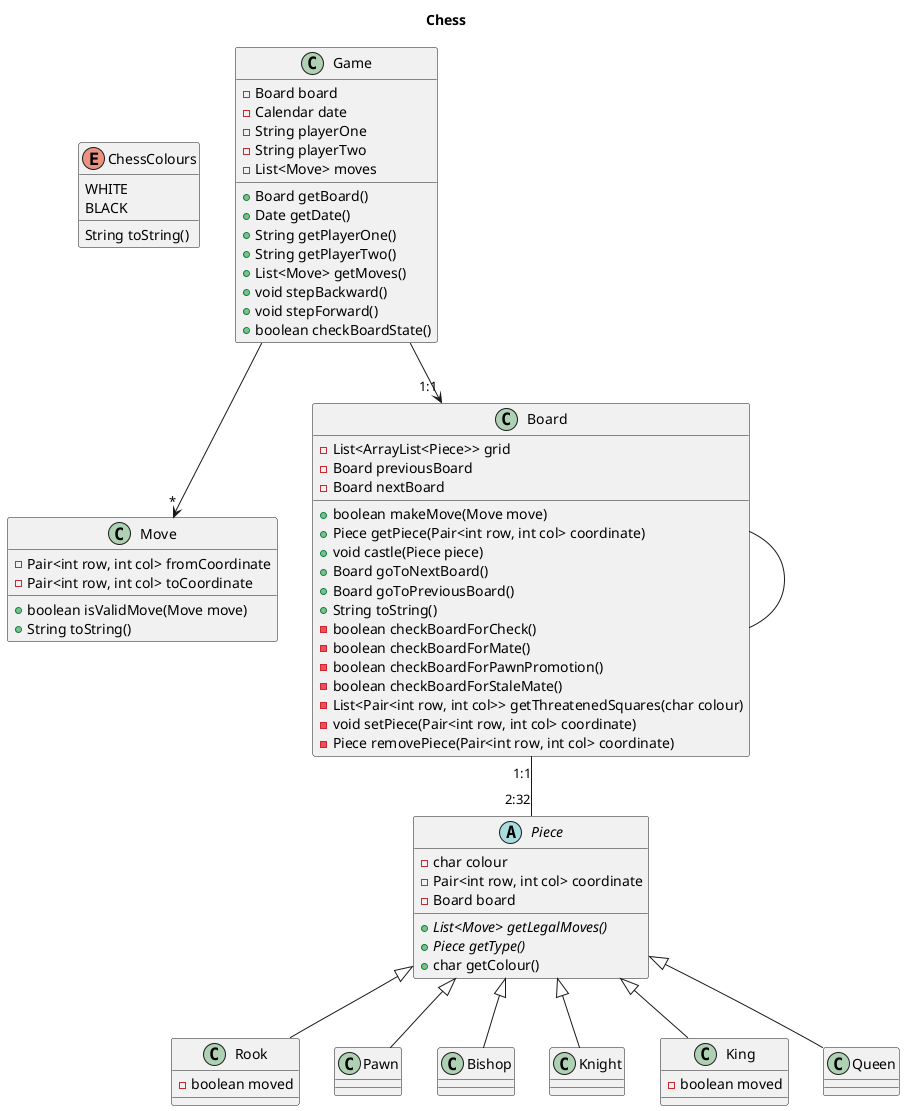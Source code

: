 @startuml Chess
title Chess


enum ChessColours {
    WHITE
    BLACK
    String toString()
}

class Move {
    -Pair<int row, int col> fromCoordinate
    -Pair<int row, int col> toCoordinate
    +boolean isValidMove(Move move)
    +String toString()

}

class Board {
    -List<ArrayList<Piece>> grid
    -Board previousBoard
    -Board nextBoard
    +boolean makeMove(Move move)
    +Piece getPiece(Pair<int row, int col> coordinate)
    +void castle(Piece piece)
    +Board goToNextBoard()
    +Board goToPreviousBoard()
    +String toString()
    -boolean checkBoardForCheck()
    -boolean checkBoardForMate()
    -boolean checkBoardForPawnPromotion()
    -boolean checkBoardForStaleMate()
    -List<Pair<int row, int col>> getThreatenedSquares(char colour)
    -void setPiece(Pair<int row, int col> coordinate)
    -Piece removePiece(Pair<int row, int col> coordinate)
    

}

class Game {
    -Board board
    -Calendar date
    -String playerOne
    -String playerTwo
    -List<Move> moves
    +Board getBoard()
    +Date getDate()
    +String getPlayerOne()
    +String getPlayerTwo()
    +List<Move> getMoves()
    +void stepBackward()
    +void stepForward()
    +boolean checkBoardState()

}

abstract class Piece {
    -char colour
    -Pair<int row, int col> coordinate
    -Board board
    + {abstract} List<Move> getLegalMoves()
    + {abstract} Piece getType()
    +char getColour()
    
}

class Rook extends Piece {
    -boolean moved
}

class Pawn extends Piece {

}

class Bishop extends Piece {
    
}

class Knight extends Piece {

}

class King extends Piece {
    -boolean moved
}

class Queen extends Piece {

}

Game --> "*" Move
Game --> "1:1" Board
Board "1:1"  -- "2:32" Piece
Board -- Board



@enduml